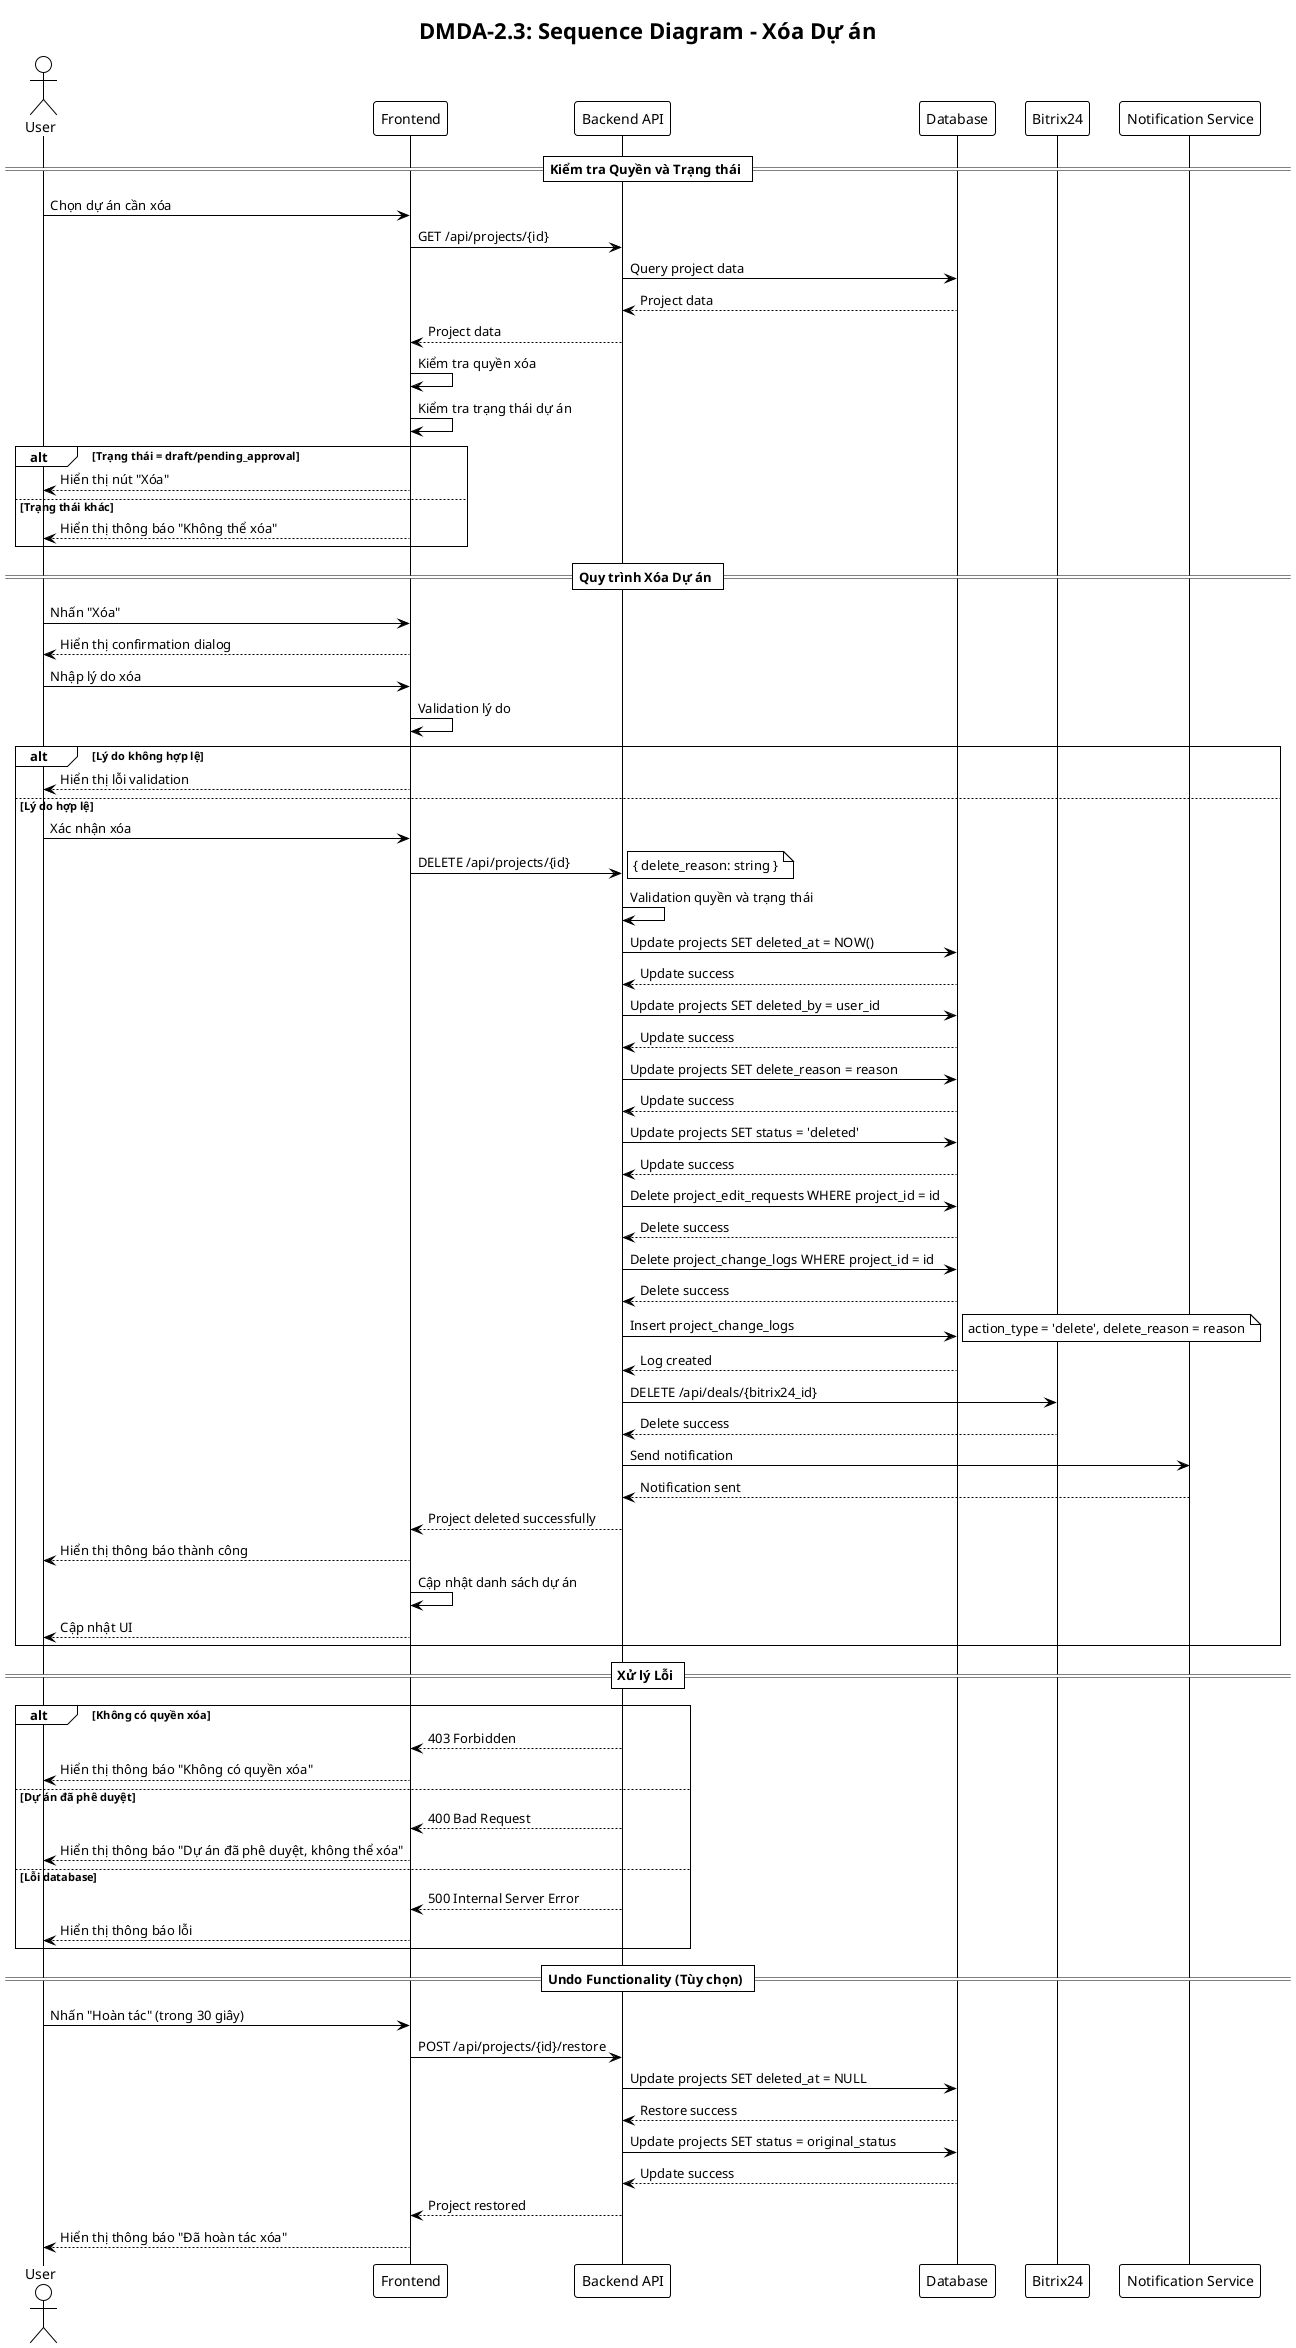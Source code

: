 @startuml DMDA-2.3 Sequence Diagram
!theme plain
skinparam sequenceFontSize 12

title DMDA-2.3: Sequence Diagram - Xóa Dự án

actor User as U
participant "Frontend" as F
participant "Backend API" as B
participant "Database" as D
participant "Bitrix24" as B24
participant "Notification Service" as N

== Kiểm tra Quyền và Trạng thái ==

U -> F: Chọn dự án cần xóa
F -> B: GET /api/projects/{id}
B -> D: Query project data
D --> B: Project data
B --> F: Project data

F -> F: Kiểm tra quyền xóa
F -> F: Kiểm tra trạng thái dự án

alt Trạng thái = draft/pending_approval
    F --> U: Hiển thị nút "Xóa"
else Trạng thái khác
    F --> U: Hiển thị thông báo "Không thể xóa"
end

== Quy trình Xóa Dự án ==

U -> F: Nhấn "Xóa"
F --> U: Hiển thị confirmation dialog

U -> F: Nhập lý do xóa
F -> F: Validation lý do

alt Lý do không hợp lệ
    F --> U: Hiển thị lỗi validation
else Lý do hợp lệ
    U -> F: Xác nhận xóa
    F -> B: DELETE /api/projects/{id}
    note right: { delete_reason: string }
    
    B -> B: Validation quyền và trạng thái
    B -> D: Update projects SET deleted_at = NOW()
    D --> B: Update success
    B -> D: Update projects SET deleted_by = user_id
    D --> B: Update success
    B -> D: Update projects SET delete_reason = reason
    D --> B: Update success
    B -> D: Update projects SET status = 'deleted'
    D --> B: Update success
    
    B -> D: Delete project_edit_requests WHERE project_id = id
    D --> B: Delete success
    B -> D: Delete project_change_logs WHERE project_id = id
    D --> B: Delete success
    
    B -> D: Insert project_change_logs
    note right: action_type = 'delete', delete_reason = reason
    D --> B: Log created
    
    B -> B24: DELETE /api/deals/{bitrix24_id}
    B24 --> B: Delete success
    
    B -> N: Send notification
    N --> B: Notification sent
    
    B --> F: Project deleted successfully
    F --> U: Hiển thị thông báo thành công
    F -> F: Cập nhật danh sách dự án
    F --> U: Cập nhật UI
end

== Xử lý Lỗi ==

alt Không có quyền xóa
    B --> F: 403 Forbidden
    F --> U: Hiển thị thông báo "Không có quyền xóa"
else Dự án đã phê duyệt
    B --> F: 400 Bad Request
    F --> U: Hiển thị thông báo "Dự án đã phê duyệt, không thể xóa"
else Lỗi database
    B --> F: 500 Internal Server Error
    F --> U: Hiển thị thông báo lỗi
end

== Undo Functionality (Tùy chọn) ==

U -> F: Nhấn "Hoàn tác" (trong 30 giây)
F -> B: POST /api/projects/{id}/restore
B -> D: Update projects SET deleted_at = NULL
D --> B: Restore success
B -> D: Update projects SET status = original_status
D --> B: Update success
B --> F: Project restored
F --> U: Hiển thị thông báo "Đã hoàn tác xóa"

@enduml
